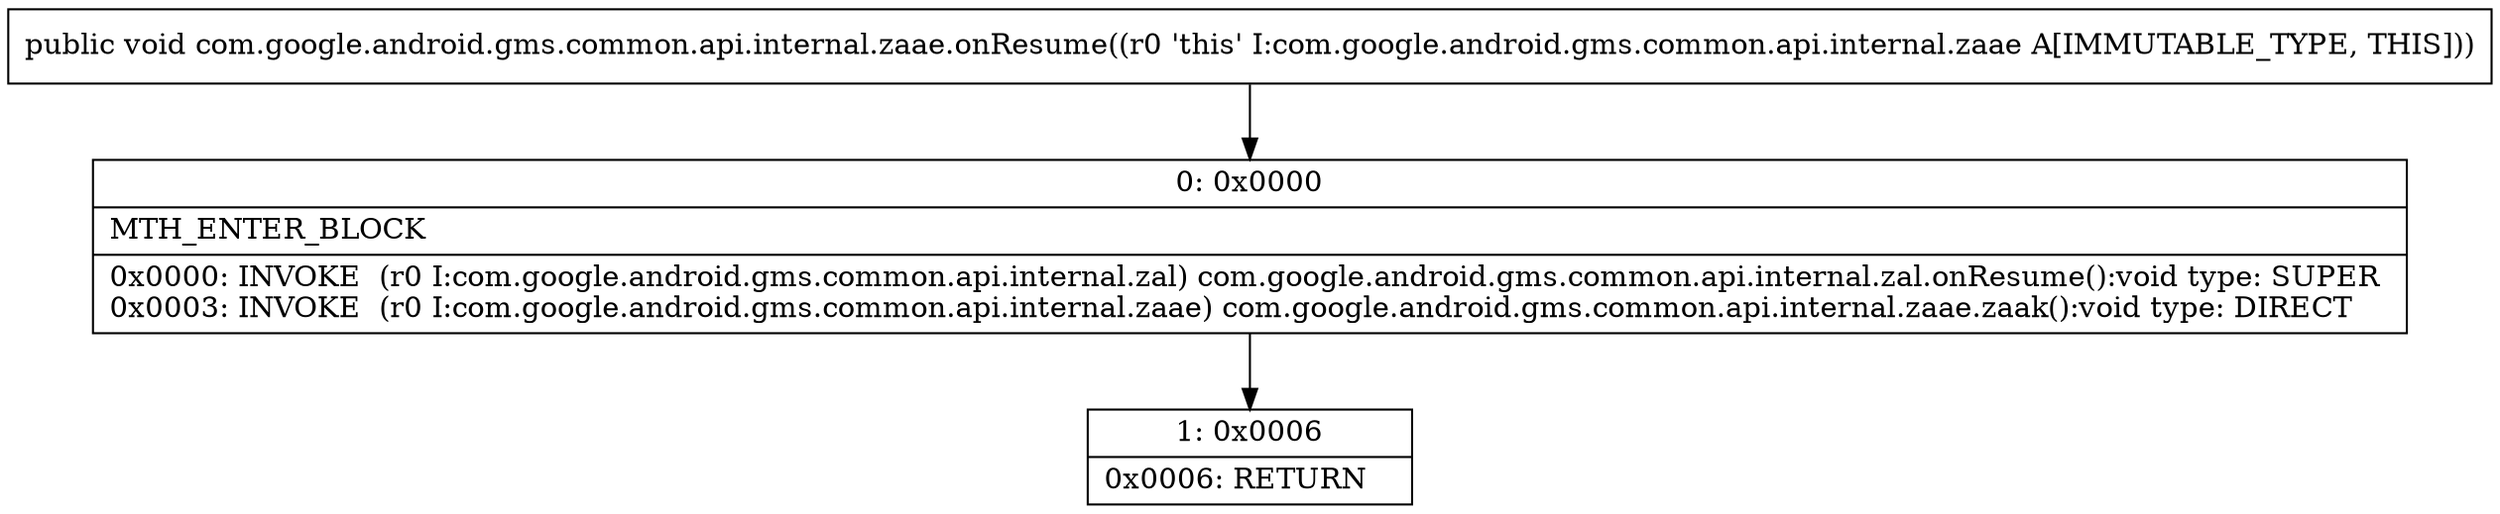digraph "CFG forcom.google.android.gms.common.api.internal.zaae.onResume()V" {
Node_0 [shape=record,label="{0\:\ 0x0000|MTH_ENTER_BLOCK\l|0x0000: INVOKE  (r0 I:com.google.android.gms.common.api.internal.zal) com.google.android.gms.common.api.internal.zal.onResume():void type: SUPER \l0x0003: INVOKE  (r0 I:com.google.android.gms.common.api.internal.zaae) com.google.android.gms.common.api.internal.zaae.zaak():void type: DIRECT \l}"];
Node_1 [shape=record,label="{1\:\ 0x0006|0x0006: RETURN   \l}"];
MethodNode[shape=record,label="{public void com.google.android.gms.common.api.internal.zaae.onResume((r0 'this' I:com.google.android.gms.common.api.internal.zaae A[IMMUTABLE_TYPE, THIS])) }"];
MethodNode -> Node_0;
Node_0 -> Node_1;
}

